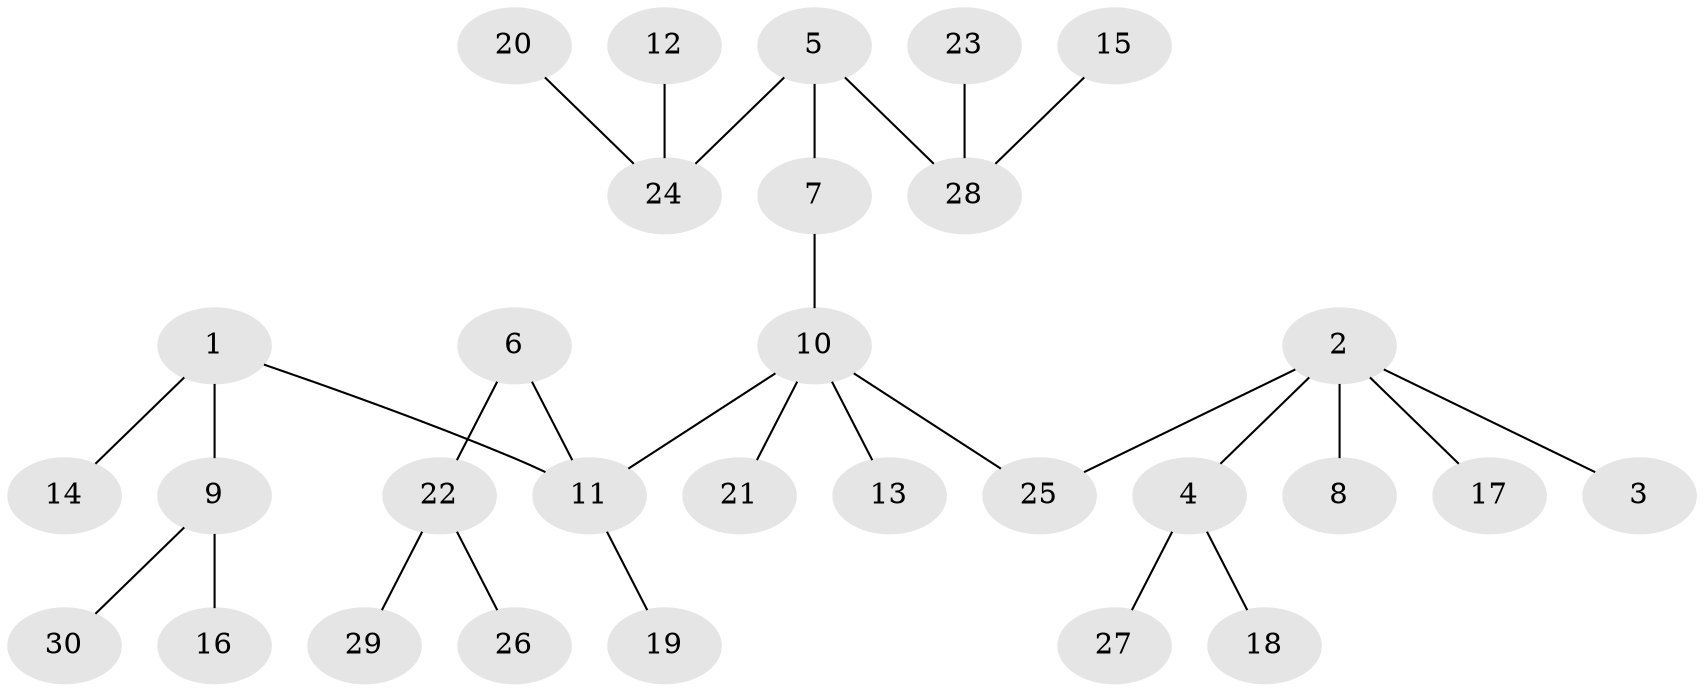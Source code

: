 // original degree distribution, {7: 0.016666666666666666, 3: 0.11666666666666667, 4: 0.11666666666666667, 1: 0.5833333333333334, 6: 0.016666666666666666, 5: 0.016666666666666666, 2: 0.13333333333333333}
// Generated by graph-tools (version 1.1) at 2025/02/03/09/25 03:02:31]
// undirected, 30 vertices, 29 edges
graph export_dot {
graph [start="1"]
  node [color=gray90,style=filled];
  1;
  2;
  3;
  4;
  5;
  6;
  7;
  8;
  9;
  10;
  11;
  12;
  13;
  14;
  15;
  16;
  17;
  18;
  19;
  20;
  21;
  22;
  23;
  24;
  25;
  26;
  27;
  28;
  29;
  30;
  1 -- 9 [weight=1.0];
  1 -- 11 [weight=1.0];
  1 -- 14 [weight=1.0];
  2 -- 3 [weight=1.0];
  2 -- 4 [weight=1.0];
  2 -- 8 [weight=1.0];
  2 -- 17 [weight=1.0];
  2 -- 25 [weight=1.0];
  4 -- 18 [weight=1.0];
  4 -- 27 [weight=1.0];
  5 -- 7 [weight=1.0];
  5 -- 24 [weight=1.0];
  5 -- 28 [weight=1.0];
  6 -- 11 [weight=1.0];
  6 -- 22 [weight=1.0];
  7 -- 10 [weight=1.0];
  9 -- 16 [weight=1.0];
  9 -- 30 [weight=1.0];
  10 -- 11 [weight=1.0];
  10 -- 13 [weight=1.0];
  10 -- 21 [weight=1.0];
  10 -- 25 [weight=1.0];
  11 -- 19 [weight=1.0];
  12 -- 24 [weight=1.0];
  15 -- 28 [weight=1.0];
  20 -- 24 [weight=1.0];
  22 -- 26 [weight=1.0];
  22 -- 29 [weight=1.0];
  23 -- 28 [weight=1.0];
}
